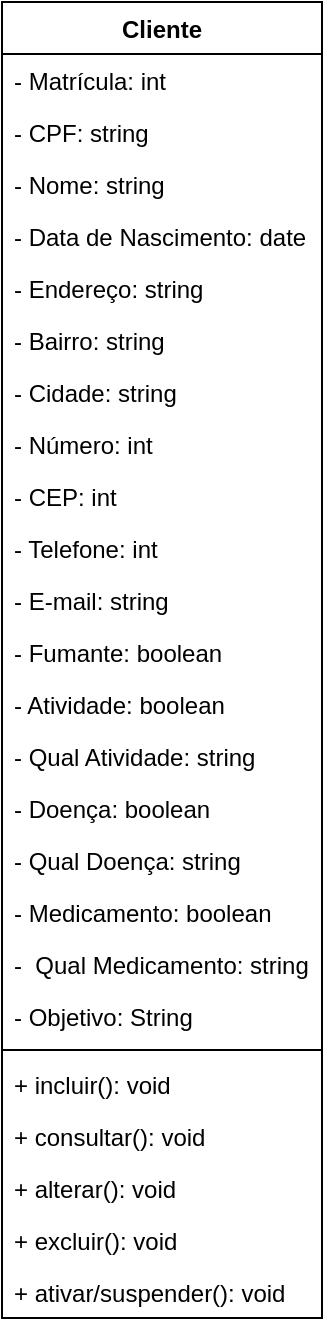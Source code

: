 <mxfile version="14.7.3" type="github">
  <diagram id="C5RBs43oDa-KdzZeNtuy" name="Page-1">
    <mxGraphModel dx="599" dy="337" grid="1" gridSize="10" guides="1" tooltips="1" connect="1" arrows="1" fold="1" page="1" pageScale="1" pageWidth="827" pageHeight="1169" math="0" shadow="0">
      <root>
        <mxCell id="WIyWlLk6GJQsqaUBKTNV-0" />
        <mxCell id="WIyWlLk6GJQsqaUBKTNV-1" parent="WIyWlLk6GJQsqaUBKTNV-0" />
        <mxCell id="Q2QSdkR5UF1--KCENYfI-28" value="Cliente" style="swimlane;fontStyle=1;align=center;verticalAlign=top;childLayout=stackLayout;horizontal=1;startSize=26;horizontalStack=0;resizeParent=1;resizeParentMax=0;resizeLast=0;collapsible=1;marginBottom=0;" vertex="1" parent="WIyWlLk6GJQsqaUBKTNV-1">
          <mxGeometry x="80" y="110" width="160" height="658" as="geometry">
            <mxRectangle x="30" y="120" width="70" height="26" as="alternateBounds" />
          </mxGeometry>
        </mxCell>
        <mxCell id="Q2QSdkR5UF1--KCENYfI-29" value="- Matrícula: int" style="text;strokeColor=none;fillColor=none;align=left;verticalAlign=top;spacingLeft=4;spacingRight=4;overflow=hidden;rotatable=0;points=[[0,0.5],[1,0.5]];portConstraint=eastwest;" vertex="1" parent="Q2QSdkR5UF1--KCENYfI-28">
          <mxGeometry y="26" width="160" height="26" as="geometry" />
        </mxCell>
        <mxCell id="Q2QSdkR5UF1--KCENYfI-32" value="- CPF: string" style="text;strokeColor=none;fillColor=none;align=left;verticalAlign=top;spacingLeft=4;spacingRight=4;overflow=hidden;rotatable=0;points=[[0,0.5],[1,0.5]];portConstraint=eastwest;" vertex="1" parent="Q2QSdkR5UF1--KCENYfI-28">
          <mxGeometry y="52" width="160" height="26" as="geometry" />
        </mxCell>
        <mxCell id="Q2QSdkR5UF1--KCENYfI-33" value="- Nome: string" style="text;strokeColor=none;fillColor=none;align=left;verticalAlign=top;spacingLeft=4;spacingRight=4;overflow=hidden;rotatable=0;points=[[0,0.5],[1,0.5]];portConstraint=eastwest;" vertex="1" parent="Q2QSdkR5UF1--KCENYfI-28">
          <mxGeometry y="78" width="160" height="26" as="geometry" />
        </mxCell>
        <mxCell id="Q2QSdkR5UF1--KCENYfI-34" value="- Data de Nascimento: date" style="text;strokeColor=none;fillColor=none;align=left;verticalAlign=top;spacingLeft=4;spacingRight=4;overflow=hidden;rotatable=0;points=[[0,0.5],[1,0.5]];portConstraint=eastwest;" vertex="1" parent="Q2QSdkR5UF1--KCENYfI-28">
          <mxGeometry y="104" width="160" height="26" as="geometry" />
        </mxCell>
        <mxCell id="Q2QSdkR5UF1--KCENYfI-35" value="- Endereço: string" style="text;strokeColor=none;fillColor=none;align=left;verticalAlign=top;spacingLeft=4;spacingRight=4;overflow=hidden;rotatable=0;points=[[0,0.5],[1,0.5]];portConstraint=eastwest;" vertex="1" parent="Q2QSdkR5UF1--KCENYfI-28">
          <mxGeometry y="130" width="160" height="26" as="geometry" />
        </mxCell>
        <mxCell id="Q2QSdkR5UF1--KCENYfI-42" value="- Bairro: string" style="text;strokeColor=none;fillColor=none;align=left;verticalAlign=top;spacingLeft=4;spacingRight=4;overflow=hidden;rotatable=0;points=[[0,0.5],[1,0.5]];portConstraint=eastwest;" vertex="1" parent="Q2QSdkR5UF1--KCENYfI-28">
          <mxGeometry y="156" width="160" height="26" as="geometry" />
        </mxCell>
        <mxCell id="Q2QSdkR5UF1--KCENYfI-43" value="- Cidade: string" style="text;strokeColor=none;fillColor=none;align=left;verticalAlign=top;spacingLeft=4;spacingRight=4;overflow=hidden;rotatable=0;points=[[0,0.5],[1,0.5]];portConstraint=eastwest;" vertex="1" parent="Q2QSdkR5UF1--KCENYfI-28">
          <mxGeometry y="182" width="160" height="26" as="geometry" />
        </mxCell>
        <mxCell id="Q2QSdkR5UF1--KCENYfI-44" value="- Número: int" style="text;strokeColor=none;fillColor=none;align=left;verticalAlign=top;spacingLeft=4;spacingRight=4;overflow=hidden;rotatable=0;points=[[0,0.5],[1,0.5]];portConstraint=eastwest;" vertex="1" parent="Q2QSdkR5UF1--KCENYfI-28">
          <mxGeometry y="208" width="160" height="26" as="geometry" />
        </mxCell>
        <mxCell id="Q2QSdkR5UF1--KCENYfI-45" value="- CEP: int" style="text;strokeColor=none;fillColor=none;align=left;verticalAlign=top;spacingLeft=4;spacingRight=4;overflow=hidden;rotatable=0;points=[[0,0.5],[1,0.5]];portConstraint=eastwest;" vertex="1" parent="Q2QSdkR5UF1--KCENYfI-28">
          <mxGeometry y="234" width="160" height="26" as="geometry" />
        </mxCell>
        <mxCell id="Q2QSdkR5UF1--KCENYfI-46" value="- Telefone: int" style="text;strokeColor=none;fillColor=none;align=left;verticalAlign=top;spacingLeft=4;spacingRight=4;overflow=hidden;rotatable=0;points=[[0,0.5],[1,0.5]];portConstraint=eastwest;" vertex="1" parent="Q2QSdkR5UF1--KCENYfI-28">
          <mxGeometry y="260" width="160" height="26" as="geometry" />
        </mxCell>
        <mxCell id="Q2QSdkR5UF1--KCENYfI-47" value="- E-mail: string" style="text;strokeColor=none;fillColor=none;align=left;verticalAlign=top;spacingLeft=4;spacingRight=4;overflow=hidden;rotatable=0;points=[[0,0.5],[1,0.5]];portConstraint=eastwest;" vertex="1" parent="Q2QSdkR5UF1--KCENYfI-28">
          <mxGeometry y="286" width="160" height="26" as="geometry" />
        </mxCell>
        <mxCell id="Q2QSdkR5UF1--KCENYfI-48" value="- Fumante: boolean" style="text;strokeColor=none;fillColor=none;align=left;verticalAlign=top;spacingLeft=4;spacingRight=4;overflow=hidden;rotatable=0;points=[[0,0.5],[1,0.5]];portConstraint=eastwest;" vertex="1" parent="Q2QSdkR5UF1--KCENYfI-28">
          <mxGeometry y="312" width="160" height="26" as="geometry" />
        </mxCell>
        <mxCell id="Q2QSdkR5UF1--KCENYfI-49" value="- Atividade: boolean" style="text;strokeColor=none;fillColor=none;align=left;verticalAlign=top;spacingLeft=4;spacingRight=4;overflow=hidden;rotatable=0;points=[[0,0.5],[1,0.5]];portConstraint=eastwest;" vertex="1" parent="Q2QSdkR5UF1--KCENYfI-28">
          <mxGeometry y="338" width="160" height="26" as="geometry" />
        </mxCell>
        <mxCell id="Q2QSdkR5UF1--KCENYfI-53" value="- Qual Atividade: string" style="text;strokeColor=none;fillColor=none;align=left;verticalAlign=top;spacingLeft=4;spacingRight=4;overflow=hidden;rotatable=0;points=[[0,0.5],[1,0.5]];portConstraint=eastwest;" vertex="1" parent="Q2QSdkR5UF1--KCENYfI-28">
          <mxGeometry y="364" width="160" height="26" as="geometry" />
        </mxCell>
        <mxCell id="Q2QSdkR5UF1--KCENYfI-50" value="- Doença: boolean" style="text;strokeColor=none;fillColor=none;align=left;verticalAlign=top;spacingLeft=4;spacingRight=4;overflow=hidden;rotatable=0;points=[[0,0.5],[1,0.5]];portConstraint=eastwest;" vertex="1" parent="Q2QSdkR5UF1--KCENYfI-28">
          <mxGeometry y="390" width="160" height="26" as="geometry" />
        </mxCell>
        <mxCell id="Q2QSdkR5UF1--KCENYfI-54" value="- Qual Doença: string" style="text;strokeColor=none;fillColor=none;align=left;verticalAlign=top;spacingLeft=4;spacingRight=4;overflow=hidden;rotatable=0;points=[[0,0.5],[1,0.5]];portConstraint=eastwest;" vertex="1" parent="Q2QSdkR5UF1--KCENYfI-28">
          <mxGeometry y="416" width="160" height="26" as="geometry" />
        </mxCell>
        <mxCell id="Q2QSdkR5UF1--KCENYfI-51" value="- Medicamento: boolean" style="text;strokeColor=none;fillColor=none;align=left;verticalAlign=top;spacingLeft=4;spacingRight=4;overflow=hidden;rotatable=0;points=[[0,0.5],[1,0.5]];portConstraint=eastwest;" vertex="1" parent="Q2QSdkR5UF1--KCENYfI-28">
          <mxGeometry y="442" width="160" height="26" as="geometry" />
        </mxCell>
        <mxCell id="Q2QSdkR5UF1--KCENYfI-55" value="-  Qual Medicamento: string" style="text;strokeColor=none;fillColor=none;align=left;verticalAlign=top;spacingLeft=4;spacingRight=4;overflow=hidden;rotatable=0;points=[[0,0.5],[1,0.5]];portConstraint=eastwest;" vertex="1" parent="Q2QSdkR5UF1--KCENYfI-28">
          <mxGeometry y="468" width="160" height="26" as="geometry" />
        </mxCell>
        <mxCell id="Q2QSdkR5UF1--KCENYfI-52" value="- Objetivo: String" style="text;strokeColor=none;fillColor=none;align=left;verticalAlign=top;spacingLeft=4;spacingRight=4;overflow=hidden;rotatable=0;points=[[0,0.5],[1,0.5]];portConstraint=eastwest;" vertex="1" parent="Q2QSdkR5UF1--KCENYfI-28">
          <mxGeometry y="494" width="160" height="26" as="geometry" />
        </mxCell>
        <mxCell id="Q2QSdkR5UF1--KCENYfI-30" value="" style="line;strokeWidth=1;fillColor=none;align=left;verticalAlign=middle;spacingTop=-1;spacingLeft=3;spacingRight=3;rotatable=0;labelPosition=right;points=[];portConstraint=eastwest;" vertex="1" parent="Q2QSdkR5UF1--KCENYfI-28">
          <mxGeometry y="520" width="160" height="8" as="geometry" />
        </mxCell>
        <mxCell id="Q2QSdkR5UF1--KCENYfI-31" value="+ incluir(): void" style="text;strokeColor=none;fillColor=none;align=left;verticalAlign=top;spacingLeft=4;spacingRight=4;overflow=hidden;rotatable=0;points=[[0,0.5],[1,0.5]];portConstraint=eastwest;" vertex="1" parent="Q2QSdkR5UF1--KCENYfI-28">
          <mxGeometry y="528" width="160" height="26" as="geometry" />
        </mxCell>
        <mxCell id="Q2QSdkR5UF1--KCENYfI-56" value="+ consultar(): void" style="text;strokeColor=none;fillColor=none;align=left;verticalAlign=top;spacingLeft=4;spacingRight=4;overflow=hidden;rotatable=0;points=[[0,0.5],[1,0.5]];portConstraint=eastwest;" vertex="1" parent="Q2QSdkR5UF1--KCENYfI-28">
          <mxGeometry y="554" width="160" height="26" as="geometry" />
        </mxCell>
        <mxCell id="Q2QSdkR5UF1--KCENYfI-57" value="+ alterar(): void" style="text;strokeColor=none;fillColor=none;align=left;verticalAlign=top;spacingLeft=4;spacingRight=4;overflow=hidden;rotatable=0;points=[[0,0.5],[1,0.5]];portConstraint=eastwest;" vertex="1" parent="Q2QSdkR5UF1--KCENYfI-28">
          <mxGeometry y="580" width="160" height="26" as="geometry" />
        </mxCell>
        <mxCell id="Q2QSdkR5UF1--KCENYfI-58" value="+ excluir(): void" style="text;strokeColor=none;fillColor=none;align=left;verticalAlign=top;spacingLeft=4;spacingRight=4;overflow=hidden;rotatable=0;points=[[0,0.5],[1,0.5]];portConstraint=eastwest;" vertex="1" parent="Q2QSdkR5UF1--KCENYfI-28">
          <mxGeometry y="606" width="160" height="26" as="geometry" />
        </mxCell>
        <mxCell id="Q2QSdkR5UF1--KCENYfI-59" value="+ ativar/suspender(): void" style="text;strokeColor=none;fillColor=none;align=left;verticalAlign=top;spacingLeft=4;spacingRight=4;overflow=hidden;rotatable=0;points=[[0,0.5],[1,0.5]];portConstraint=eastwest;" vertex="1" parent="Q2QSdkR5UF1--KCENYfI-28">
          <mxGeometry y="632" width="160" height="26" as="geometry" />
        </mxCell>
      </root>
    </mxGraphModel>
  </diagram>
</mxfile>
